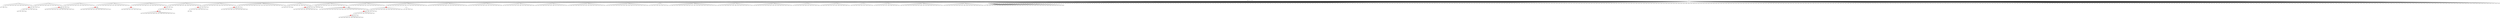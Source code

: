 digraph g {
	"58" -> "59";
	"59" [label="7"];
	"55" -> "56";
	"56" [label="1"];
	"54" -> "55";
	"55" [color=indianred1, style=filled, label="31"];
	"53" -> "54";
	"54" [label="11"];
	"48" -> "49";
	"49" [color=indianred1, style=filled, label="20"];
	"47" -> "48";
	"48" [label="6"];
	"45" -> "46";
	"46" [color=indianred1, style=filled, label="4"];
	"44" -> "45";
	"45" [label="21"];
	"42" -> "43";
	"43" [color=indianred1, style=filled, label="49"];
	"41" -> "42";
	"42" [label="15"];
	"36" -> "37";
	"37" [color=indianred1, style=filled, label="42"];
	"35" -> "36";
	"36" [label="46"];
	"34" -> "35";
	"35" [color=indianred1, style=filled, label="38"];
	"33" -> "34";
	"34" [label="42"];
	"30" -> "31";
	"31" [label="29"];
	"29" -> "30";
	"30" [color=indianred1, style=filled, label="50"];
	"28" -> "29";
	"29" [label="35"];
	"25" -> "26";
	"26" [color=indianred1, style=filled, label="10"];
	"24" -> "25";
	"25" [label="18"];
	"18" -> "19";
	"19" [label="45"];
	"15" -> "16";
	"16" [color=indianred1, style=filled, label="24"];
	"14" -> "15";
	"15" [label="5"];
	"14" -> "17";
	"17" [label="3"];
	"11" -> "12";
	"12" [color=indianred1, style=filled, label="17"];
	"10" -> "11";
	"11" [label="48"];
	"7" -> "8";
	"8" [color=indianred1, style=filled, label="2"];
	"6" -> "7";
	"7" [label="27"];
	"5" -> "6";
	"6" [color=indianred1, style=filled, label="25"];
	"4" -> "5";
	"5" [label="2"];
	"3" -> "4";
	"4" [color=indianred1, style=filled, label="39"];
	"3" -> "9";
	"9" [label="22"];
	"2" -> "3";
	"3" [label="25"];
	"0" -> "1";
	"1" [label="47"];
	"0" -> "2";
	"2" [label="39"];
	"0" -> "10";
	"10" [label="17"];
	"0" -> "13";
	"13" [label="32"];
	"0" -> "14";
	"14" [label="24"];
	"0" -> "18";
	"18" [label="23"];
	"0" -> "20";
	"20" [label="9"];
	"0" -> "21";
	"21" [label="33"];
	"0" -> "22";
	"22" [label="41"];
	"0" -> "23";
	"23" [label="30"];
	"0" -> "24";
	"24" [label="10"];
	"0" -> "27";
	"27" [label="26"];
	"0" -> "28";
	"28" [label="50"];
	"0" -> "32";
	"32" [label="40"];
	"0" -> "33";
	"33" [label="38"];
	"0" -> "38";
	"38" [label="16"];
	"0" -> "39";
	"39" [label="43"];
	"0" -> "40";
	"40" [label="36"];
	"0" -> "41";
	"41" [label="49"];
	"0" -> "44";
	"44" [label="4"];
	"0" -> "47";
	"47" [label="20"];
	"0" -> "50";
	"50" [label="44"];
	"0" -> "51";
	"51" [label="13"];
	"0" -> "52";
	"52" [label="14"];
	"0" -> "53";
	"53" [label="31"];
	"0" -> "57";
	"57" [label="19"];
	"0" -> "58";
	"58" [label="12"];
	"0" -> "60";
	"60" [label="28"];
	"0" -> "61";
	"61" [label="8"];
	"0" -> "62";
	"62" [label="37"];
	"0" -> "63";
	"63" [label="34"];
	"0" [label="germline"];
	"0" -> "cell1";
	"cell1" [shape=box];
	"40" -> "cell2";
	"cell2" [shape=box];
	"0" -> "cell3";
	"cell3" [shape=box];
	"4" -> "cell4";
	"cell4" [shape=box];
	"52" -> "cell5";
	"cell5" [shape=box];
	"0" -> "cell6";
	"cell6" [shape=box];
	"0" -> "cell7";
	"cell7" [shape=box];
	"15" -> "cell8";
	"cell8" [shape=box];
	"0" -> "cell9";
	"cell9" [shape=box];
	"0" -> "cell10";
	"cell10" [shape=box];
	"0" -> "cell11";
	"cell11" [shape=box];
	"0" -> "cell12";
	"cell12" [shape=box];
	"0" -> "cell13";
	"cell13" [shape=box];
	"14" -> "cell14";
	"cell14" [shape=box];
	"0" -> "cell15";
	"cell15" [shape=box];
	"20" -> "cell16";
	"cell16" [shape=box];
	"10" -> "cell17";
	"cell17" [shape=box];
	"37" -> "cell18";
	"cell18" [shape=box];
	"62" -> "cell19";
	"cell19" [shape=box];
	"52" -> "cell20";
	"cell20" [shape=box];
	"26" -> "cell21";
	"cell21" [shape=box];
	"44" -> "cell22";
	"cell22" [shape=box];
	"9" -> "cell23";
	"cell23" [shape=box];
	"20" -> "cell24";
	"cell24" [shape=box];
	"0" -> "cell25";
	"cell25" [shape=box];
	"39" -> "cell26";
	"cell26" [shape=box];
	"0" -> "cell27";
	"cell27" [shape=box];
	"52" -> "cell28";
	"cell28" [shape=box];
	"0" -> "cell29";
	"cell29" [shape=box];
	"0" -> "cell30";
	"cell30" [shape=box];
	"0" -> "cell31";
	"cell31" [shape=box];
	"0" -> "cell32";
	"cell32" [shape=box];
	"57" -> "cell33";
	"cell33" [shape=box];
	"0" -> "cell34";
	"cell34" [shape=box];
	"23" -> "cell35";
	"cell35" [shape=box];
	"0" -> "cell36";
	"cell36" [shape=box];
	"0" -> "cell37";
	"cell37" [shape=box];
	"0" -> "cell38";
	"cell38" [shape=box];
	"0" -> "cell39";
	"cell39" [shape=box];
	"39" -> "cell40";
	"cell40" [shape=box];
	"0" -> "cell41";
	"cell41" [shape=box];
	"0" -> "cell42";
	"cell42" [shape=box];
	"0" -> "cell43";
	"cell43" [shape=box];
	"30" -> "cell44";
	"cell44" [shape=box];
	"0" -> "cell45";
	"cell45" [shape=box];
	"0" -> "cell46";
	"cell46" [shape=box];
	"0" -> "cell47";
	"cell47" [shape=box];
	"0" -> "cell48";
	"cell48" [shape=box];
	"13" -> "cell49";
	"cell49" [shape=box];
	"19" -> "cell50";
	"cell50" [shape=box];
	"0" -> "cell51";
	"cell51" [shape=box];
	"10" -> "cell52";
	"cell52" [shape=box];
	"0" -> "cell53";
	"cell53" [shape=box];
	"0" -> "cell54";
	"cell54" [shape=box];
	"40" -> "cell55";
	"cell55" [shape=box];
	"39" -> "cell56";
	"cell56" [shape=box];
	"0" -> "cell57";
	"cell57" [shape=box];
	"63" -> "cell58";
	"cell58" [shape=box];
	"0" -> "cell59";
	"cell59" [shape=box];
	"0" -> "cell60";
	"cell60" [shape=box];
	"0" -> "cell61";
	"cell61" [shape=box];
	"0" -> "cell62";
	"cell62" [shape=box];
	"7" -> "cell63";
	"cell63" [shape=box];
	"0" -> "cell64";
	"cell64" [shape=box];
	"0" -> "cell65";
	"cell65" [shape=box];
	"49" -> "cell66";
	"cell66" [shape=box];
	"52" -> "cell67";
	"cell67" [shape=box];
	"24" -> "cell68";
	"cell68" [shape=box];
	"2" -> "cell69";
	"cell69" [shape=box];
	"0" -> "cell70";
	"cell70" [shape=box];
	"32" -> "cell71";
	"cell71" [shape=box];
	"0" -> "cell72";
	"cell72" [shape=box];
	"23" -> "cell73";
	"cell73" [shape=box];
	"58" -> "cell74";
	"cell74" [shape=box];
	"31" -> "cell75";
	"cell75" [shape=box];
	"0" -> "cell76";
	"cell76" [shape=box];
	"0" -> "cell77";
	"cell77" [shape=box];
	"41" -> "cell78";
	"cell78" [shape=box];
	"22" -> "cell79";
	"cell79" [shape=box];
	"38" -> "cell80";
	"cell80" [shape=box];
	"0" -> "cell81";
	"cell81" [shape=box];
	"0" -> "cell82";
	"cell82" [shape=box];
	"0" -> "cell83";
	"cell83" [shape=box];
	"49" -> "cell84";
	"cell84" [shape=box];
	"0" -> "cell85";
	"cell85" [shape=box];
	"32" -> "cell86";
	"cell86" [shape=box];
	"0" -> "cell87";
	"cell87" [shape=box];
	"1" -> "cell88";
	"cell88" [shape=box];
	"0" -> "cell89";
	"cell89" [shape=box];
	"48" -> "cell90";
	"cell90" [shape=box];
	"39" -> "cell91";
	"cell91" [shape=box];
	"1" -> "cell92";
	"cell92" [shape=box];
	"53" -> "cell93";
	"cell93" [shape=box];
	"0" -> "cell94";
	"cell94" [shape=box];
	"45" -> "cell95";
	"cell95" [shape=box];
	"26" -> "cell96";
	"cell96" [shape=box];
	"8" -> "cell97";
	"cell97" [shape=box];
	"0" -> "cell98";
	"cell98" [shape=box];
	"28" -> "cell99";
	"cell99" [shape=box];
	"0" -> "cell100";
	"cell100" [shape=box];
	"57" -> "cell101";
	"cell101" [shape=box];
	"57" -> "cell102";
	"cell102" [shape=box];
	"0" -> "cell103";
	"cell103" [shape=box];
	"48" -> "cell104";
	"cell104" [shape=box];
	"37" -> "cell105";
	"cell105" [shape=box];
	"0" -> "cell106";
	"cell106" [shape=box];
	"48" -> "cell107";
	"cell107" [shape=box];
	"60" -> "cell108";
	"cell108" [shape=box];
	"24" -> "cell109";
	"cell109" [shape=box];
	"12" -> "cell110";
	"cell110" [shape=box];
	"7" -> "cell111";
	"cell111" [shape=box];
	"13" -> "cell112";
	"cell112" [shape=box];
	"25" -> "cell113";
	"cell113" [shape=box];
	"47" -> "cell114";
	"cell114" [shape=box];
	"0" -> "cell115";
	"cell115" [shape=box];
	"0" -> "cell116";
	"cell116" [shape=box];
	"0" -> "cell117";
	"cell117" [shape=box];
	"23" -> "cell118";
	"cell118" [shape=box];
	"0" -> "cell119";
	"cell119" [shape=box];
	"27" -> "cell120";
	"cell120" [shape=box];
	"29" -> "cell121";
	"cell121" [shape=box];
	"61" -> "cell122";
	"cell122" [shape=box];
	"0" -> "cell123";
	"cell123" [shape=box];
	"12" -> "cell124";
	"cell124" [shape=box];
	"24" -> "cell125";
	"cell125" [shape=box];
	"0" -> "cell126";
	"cell126" [shape=box];
	"0" -> "cell127";
	"cell127" [shape=box];
	"0" -> "cell128";
	"cell128" [shape=box];
	"0" -> "cell129";
	"cell129" [shape=box];
	"0" -> "cell130";
	"cell130" [shape=box];
	"20" -> "cell131";
	"cell131" [shape=box];
	"37" -> "cell132";
	"cell132" [shape=box];
	"0" -> "cell133";
	"cell133" [shape=box];
	"4" -> "cell134";
	"cell134" [shape=box];
	"57" -> "cell135";
	"cell135" [shape=box];
	"0" -> "cell136";
	"cell136" [shape=box];
	"0" -> "cell137";
	"cell137" [shape=box];
	"0" -> "cell138";
	"cell138" [shape=box];
	"0" -> "cell139";
	"cell139" [shape=box];
	"20" -> "cell140";
	"cell140" [shape=box];
	"2" -> "cell141";
	"cell141" [shape=box];
	"32" -> "cell142";
	"cell142" [shape=box];
	"0" -> "cell143";
	"cell143" [shape=box];
	"28" -> "cell144";
	"cell144" [shape=box];
	"0" -> "cell145";
	"cell145" [shape=box];
	"21" -> "cell146";
	"cell146" [shape=box];
	"0" -> "cell147";
	"cell147" [shape=box];
	"62" -> "cell148";
	"cell148" [shape=box];
	"0" -> "cell149";
	"cell149" [shape=box];
	"0" -> "cell150";
	"cell150" [shape=box];
	"0" -> "cell151";
	"cell151" [shape=box];
	"16" -> "cell152";
	"cell152" [shape=box];
	"24" -> "cell153";
	"cell153" [shape=box];
	"0" -> "cell154";
	"cell154" [shape=box];
	"0" -> "cell155";
	"cell155" [shape=box];
	"0" -> "cell156";
	"cell156" [shape=box];
	"23" -> "cell157";
	"cell157" [shape=box];
	"61" -> "cell158";
	"cell158" [shape=box];
	"0" -> "cell159";
	"cell159" [shape=box];
	"0" -> "cell160";
	"cell160" [shape=box];
	"54" -> "cell161";
	"cell161" [shape=box];
	"0" -> "cell162";
	"cell162" [shape=box];
	"2" -> "cell163";
	"cell163" [shape=box];
	"25" -> "cell164";
	"cell164" [shape=box];
	"37" -> "cell165";
	"cell165" [shape=box];
	"23" -> "cell166";
	"cell166" [shape=box];
	"0" -> "cell167";
	"cell167" [shape=box];
	"19" -> "cell168";
	"cell168" [shape=box];
	"60" -> "cell169";
	"cell169" [shape=box];
	"0" -> "cell170";
	"cell170" [shape=box];
	"44" -> "cell171";
	"cell171" [shape=box];
	"39" -> "cell172";
	"cell172" [shape=box];
	"38" -> "cell173";
	"cell173" [shape=box];
	"0" -> "cell174";
	"cell174" [shape=box];
	"6" -> "cell175";
	"cell175" [shape=box];
	"20" -> "cell176";
	"cell176" [shape=box];
	"19" -> "cell177";
	"cell177" [shape=box];
	"12" -> "cell178";
	"cell178" [shape=box];
	"0" -> "cell179";
	"cell179" [shape=box];
	"46" -> "cell180";
	"cell180" [shape=box];
	"13" -> "cell181";
	"cell181" [shape=box];
	"0" -> "cell182";
	"cell182" [shape=box];
	"27" -> "cell183";
	"cell183" [shape=box];
	"50" -> "cell184";
	"cell184" [shape=box];
	"24" -> "cell185";
	"cell185" [shape=box];
	"0" -> "cell186";
	"cell186" [shape=box];
	"21" -> "cell187";
	"cell187" [shape=box];
	"0" -> "cell188";
	"cell188" [shape=box];
	"0" -> "cell189";
	"cell189" [shape=box];
	"0" -> "cell190";
	"cell190" [shape=box];
	"63" -> "cell191";
	"cell191" [shape=box];
	"0" -> "cell192";
	"cell192" [shape=box];
	"0" -> "cell193";
	"cell193" [shape=box];
	"0" -> "cell194";
	"cell194" [shape=box];
	"34" -> "cell195";
	"cell195" [shape=box];
	"6" -> "cell196";
	"cell196" [shape=box];
	"0" -> "cell197";
	"cell197" [shape=box];
	"0" -> "cell198";
	"cell198" [shape=box];
	"55" -> "cell199";
	"cell199" [shape=box];
	"0" -> "cell200";
	"cell200" [shape=box];
	"26" -> "cell201";
	"cell201" [shape=box];
	"0" -> "cell202";
	"cell202" [shape=box];
	"47" -> "cell203";
	"cell203" [shape=box];
	"23" -> "cell204";
	"cell204" [shape=box];
	"41" -> "cell205";
	"cell205" [shape=box];
	"0" -> "cell206";
	"cell206" [shape=box];
	"10" -> "cell207";
	"cell207" [shape=box];
	"0" -> "cell208";
	"cell208" [shape=box];
	"1" -> "cell209";
	"cell209" [shape=box];
	"38" -> "cell210";
	"cell210" [shape=box];
	"0" -> "cell211";
	"cell211" [shape=box];
	"32" -> "cell212";
	"cell212" [shape=box];
	"0" -> "cell213";
	"cell213" [shape=box];
	"23" -> "cell214";
	"cell214" [shape=box];
	"0" -> "cell215";
	"cell215" [shape=box];
	"0" -> "cell216";
	"cell216" [shape=box];
	"0" -> "cell217";
	"cell217" [shape=box];
	"0" -> "cell218";
	"cell218" [shape=box];
	"0" -> "cell219";
	"cell219" [shape=box];
	"0" -> "cell220";
	"cell220" [shape=box];
	"52" -> "cell221";
	"cell221" [shape=box];
	"0" -> "cell222";
	"cell222" [shape=box];
	"0" -> "cell223";
	"cell223" [shape=box];
	"57" -> "cell224";
	"cell224" [shape=box];
	"0" -> "cell225";
	"cell225" [shape=box];
	"0" -> "cell226";
	"cell226" [shape=box];
	"34" -> "cell227";
	"cell227" [shape=box];
	"21" -> "cell228";
	"cell228" [shape=box];
	"51" -> "cell229";
	"cell229" [shape=box];
	"0" -> "cell230";
	"cell230" [shape=box];
	"62" -> "cell231";
	"cell231" [shape=box];
	"0" -> "cell232";
	"cell232" [shape=box];
	"0" -> "cell233";
	"cell233" [shape=box];
	"0" -> "cell234";
	"cell234" [shape=box];
	"51" -> "cell235";
	"cell235" [shape=box];
	"28" -> "cell236";
	"cell236" [shape=box];
	"0" -> "cell237";
	"cell237" [shape=box];
	"0" -> "cell238";
	"cell238" [shape=box];
	"0" -> "cell239";
	"cell239" [shape=box];
	"39" -> "cell240";
	"cell240" [shape=box];
	"0" -> "cell241";
	"cell241" [shape=box];
	"60" -> "cell242";
	"cell242" [shape=box];
	"0" -> "cell243";
	"cell243" [shape=box];
	"0" -> "cell244";
	"cell244" [shape=box];
	"0" -> "cell245";
	"cell245" [shape=box];
	"0" -> "cell246";
	"cell246" [shape=box];
	"0" -> "cell247";
	"cell247" [shape=box];
	"39" -> "cell248";
	"cell248" [shape=box];
	"0" -> "cell249";
	"cell249" [shape=box];
	"0" -> "cell250";
	"cell250" [shape=box];
	"0" -> "cell251";
	"cell251" [shape=box];
	"0" -> "cell252";
	"cell252" [shape=box];
	"0" -> "cell253";
	"cell253" [shape=box];
	"58" -> "cell254";
	"cell254" [shape=box];
	"14" -> "cell255";
	"cell255" [shape=box];
	"28" -> "cell256";
	"cell256" [shape=box];
	"16" -> "cell257";
	"cell257" [shape=box];
	"10" -> "cell258";
	"cell258" [shape=box];
	"47" -> "cell259";
	"cell259" [shape=box];
	"0" -> "cell260";
	"cell260" [shape=box];
	"16" -> "cell261";
	"cell261" [shape=box];
	"0" -> "cell262";
	"cell262" [shape=box];
	"0" -> "cell263";
	"cell263" [shape=box];
	"62" -> "cell264";
	"cell264" [shape=box];
	"0" -> "cell265";
	"cell265" [shape=box];
	"0" -> "cell266";
	"cell266" [shape=box];
	"33" -> "cell267";
	"cell267" [shape=box];
	"0" -> "cell268";
	"cell268" [shape=box];
	"0" -> "cell269";
	"cell269" [shape=box];
	"0" -> "cell270";
	"cell270" [shape=box];
	"0" -> "cell271";
	"cell271" [shape=box];
	"12" -> "cell272";
	"cell272" [shape=box];
	"49" -> "cell273";
	"cell273" [shape=box];
	"0" -> "cell274";
	"cell274" [shape=box];
	"18" -> "cell275";
	"cell275" [shape=box];
	"0" -> "cell276";
	"cell276" [shape=box];
	"52" -> "cell277";
	"cell277" [shape=box];
	"0" -> "cell278";
	"cell278" [shape=box];
	"39" -> "cell279";
	"cell279" [shape=box];
	"18" -> "cell280";
	"cell280" [shape=box];
	"0" -> "cell281";
	"cell281" [shape=box];
	"0" -> "cell282";
	"cell282" [shape=box];
	"49" -> "cell283";
	"cell283" [shape=box];
	"0" -> "cell284";
	"cell284" [shape=box];
	"50" -> "cell285";
	"cell285" [shape=box];
	"0" -> "cell286";
	"cell286" [shape=box];
	"14" -> "cell287";
	"cell287" [shape=box];
	"53" -> "cell288";
	"cell288" [shape=box];
	"0" -> "cell289";
	"cell289" [shape=box];
	"0" -> "cell290";
	"cell290" [shape=box];
	"20" -> "cell291";
	"cell291" [shape=box];
	"37" -> "cell292";
	"cell292" [shape=box];
	"0" -> "cell293";
	"cell293" [shape=box];
	"57" -> "cell294";
	"cell294" [shape=box];
	"0" -> "cell295";
	"cell295" [shape=box];
	"32" -> "cell296";
	"cell296" [shape=box];
	"0" -> "cell297";
	"cell297" [shape=box];
	"2" -> "cell298";
	"cell298" [shape=box];
	"0" -> "cell299";
	"cell299" [shape=box];
	"62" -> "cell300";
	"cell300" [shape=box];
	"51" -> "cell301";
	"cell301" [shape=box];
	"0" -> "cell302";
	"cell302" [shape=box];
	"16" -> "cell303";
	"cell303" [shape=box];
	"63" -> "cell304";
	"cell304" [shape=box];
	"0" -> "cell305";
	"cell305" [shape=box];
	"17" -> "cell306";
	"cell306" [shape=box];
	"44" -> "cell307";
	"cell307" [shape=box];
	"0" -> "cell308";
	"cell308" [shape=box];
	"0" -> "cell309";
	"cell309" [shape=box];
	"0" -> "cell310";
	"cell310" [shape=box];
	"0" -> "cell311";
	"cell311" [shape=box];
	"0" -> "cell312";
	"cell312" [shape=box];
	"0" -> "cell313";
	"cell313" [shape=box];
	"6" -> "cell314";
	"cell314" [shape=box];
	"0" -> "cell315";
	"cell315" [shape=box];
	"1" -> "cell316";
	"cell316" [shape=box];
	"0" -> "cell317";
	"cell317" [shape=box];
	"0" -> "cell318";
	"cell318" [shape=box];
	"0" -> "cell319";
	"cell319" [shape=box];
	"0" -> "cell320";
	"cell320" [shape=box];
	"49" -> "cell321";
	"cell321" [shape=box];
	"0" -> "cell322";
	"cell322" [shape=box];
	"20" -> "cell323";
	"cell323" [shape=box];
	"44" -> "cell324";
	"cell324" [shape=box];
	"13" -> "cell325";
	"cell325" [shape=box];
	"0" -> "cell326";
	"cell326" [shape=box];
	"27" -> "cell327";
	"cell327" [shape=box];
	"0" -> "cell328";
	"cell328" [shape=box];
	"44" -> "cell329";
	"cell329" [shape=box];
	"8" -> "cell330";
	"cell330" [shape=box];
	"20" -> "cell331";
	"cell331" [shape=box];
	"0" -> "cell332";
	"cell332" [shape=box];
	"63" -> "cell333";
	"cell333" [shape=box];
	"23" -> "cell334";
	"cell334" [shape=box];
	"48" -> "cell335";
	"cell335" [shape=box];
	"0" -> "cell336";
	"cell336" [shape=box];
	"28" -> "cell337";
	"cell337" [shape=box];
	"0" -> "cell338";
	"cell338" [shape=box];
	"53" -> "cell339";
	"cell339" [shape=box];
	"24" -> "cell340";
	"cell340" [shape=box];
	"32" -> "cell341";
	"cell341" [shape=box];
	"0" -> "cell342";
	"cell342" [shape=box];
	"0" -> "cell343";
	"cell343" [shape=box];
	"33" -> "cell344";
	"cell344" [shape=box];
	"57" -> "cell345";
	"cell345" [shape=box];
	"15" -> "cell346";
	"cell346" [shape=box];
	"20" -> "cell347";
	"cell347" [shape=box];
	"2" -> "cell348";
	"cell348" [shape=box];
	"22" -> "cell349";
	"cell349" [shape=box];
	"56" -> "cell350";
	"cell350" [shape=box];
	"0" -> "cell351";
	"cell351" [shape=box];
	"50" -> "cell352";
	"cell352" [shape=box];
	"0" -> "cell353";
	"cell353" [shape=box];
	"0" -> "cell354";
	"cell354" [shape=box];
	"0" -> "cell355";
	"cell355" [shape=box];
	"46" -> "cell356";
	"cell356" [shape=box];
	"22" -> "cell357";
	"cell357" [shape=box];
	"0" -> "cell358";
	"cell358" [shape=box];
	"0" -> "cell359";
	"cell359" [shape=box];
	"38" -> "cell360";
	"cell360" [shape=box];
	"0" -> "cell361";
	"cell361" [shape=box];
	"0" -> "cell362";
	"cell362" [shape=box];
	"14" -> "cell363";
	"cell363" [shape=box];
	"0" -> "cell364";
	"cell364" [shape=box];
	"24" -> "cell365";
	"cell365" [shape=box];
	"0" -> "cell366";
	"cell366" [shape=box];
	"50" -> "cell367";
	"cell367" [shape=box];
	"0" -> "cell368";
	"cell368" [shape=box];
	"0" -> "cell369";
	"cell369" [shape=box];
	"0" -> "cell370";
	"cell370" [shape=box];
	"5" -> "cell371";
	"cell371" [shape=box];
	"0" -> "cell372";
	"cell372" [shape=box];
	"33" -> "cell373";
	"cell373" [shape=box];
	"6" -> "cell374";
	"cell374" [shape=box];
	"9" -> "cell375";
	"cell375" [shape=box];
	"24" -> "cell376";
	"cell376" [shape=box];
	"24" -> "cell377";
	"cell377" [shape=box];
	"6" -> "cell378";
	"cell378" [shape=box];
	"0" -> "cell379";
	"cell379" [shape=box];
	"0" -> "cell380";
	"cell380" [shape=box];
	"0" -> "cell381";
	"cell381" [shape=box];
	"0" -> "cell382";
	"cell382" [shape=box];
	"21" -> "cell383";
	"cell383" [shape=box];
	"0" -> "cell384";
	"cell384" [shape=box];
	"38" -> "cell385";
	"cell385" [shape=box];
	"0" -> "cell386";
	"cell386" [shape=box];
	"0" -> "cell387";
	"cell387" [shape=box];
	"62" -> "cell388";
	"cell388" [shape=box];
	"0" -> "cell389";
	"cell389" [shape=box];
	"33" -> "cell390";
	"cell390" [shape=box];
	"16" -> "cell391";
	"cell391" [shape=box];
	"37" -> "cell392";
	"cell392" [shape=box];
	"0" -> "cell393";
	"cell393" [shape=box];
	"13" -> "cell394";
	"cell394" [shape=box];
	"16" -> "cell395";
	"cell395" [shape=box];
	"33" -> "cell396";
	"cell396" [shape=box];
	"14" -> "cell397";
	"cell397" [shape=box];
	"16" -> "cell398";
	"cell398" [shape=box];
	"39" -> "cell399";
	"cell399" [shape=box];
	"4" -> "cell400";
	"cell400" [shape=box];
	"0" -> "cell401";
	"cell401" [shape=box];
	"21" -> "cell402";
	"cell402" [shape=box];
	"0" -> "cell403";
	"cell403" [shape=box];
	"44" -> "cell404";
	"cell404" [shape=box];
	"18" -> "cell405";
	"cell405" [shape=box];
	"46" -> "cell406";
	"cell406" [shape=box];
	"0" -> "cell407";
	"cell407" [shape=box];
	"2" -> "cell408";
	"cell408" [shape=box];
	"58" -> "cell409";
	"cell409" [shape=box];
	"40" -> "cell410";
	"cell410" [shape=box];
	"0" -> "cell411";
	"cell411" [shape=box];
	"12" -> "cell412";
	"cell412" [shape=box];
	"0" -> "cell413";
	"cell413" [shape=box];
	"0" -> "cell414";
	"cell414" [shape=box];
	"0" -> "cell415";
	"cell415" [shape=box];
	"0" -> "cell416";
	"cell416" [shape=box];
	"0" -> "cell417";
	"cell417" [shape=box];
	"0" -> "cell418";
	"cell418" [shape=box];
	"0" -> "cell419";
	"cell419" [shape=box];
	"0" -> "cell420";
	"cell420" [shape=box];
	"0" -> "cell421";
	"cell421" [shape=box];
	"60" -> "cell422";
	"cell422" [shape=box];
	"0" -> "cell423";
	"cell423" [shape=box];
	"0" -> "cell424";
	"cell424" [shape=box];
	"0" -> "cell425";
	"cell425" [shape=box];
	"0" -> "cell426";
	"cell426" [shape=box];
	"44" -> "cell427";
	"cell427" [shape=box];
	"51" -> "cell428";
	"cell428" [shape=box];
	"60" -> "cell429";
	"cell429" [shape=box];
	"0" -> "cell430";
	"cell430" [shape=box];
	"32" -> "cell431";
	"cell431" [shape=box];
	"0" -> "cell432";
	"cell432" [shape=box];
	"0" -> "cell433";
	"cell433" [shape=box];
	"53" -> "cell434";
	"cell434" [shape=box];
	"0" -> "cell435";
	"cell435" [shape=box];
	"0" -> "cell436";
	"cell436" [shape=box];
	"0" -> "cell437";
	"cell437" [shape=box];
	"0" -> "cell438";
	"cell438" [shape=box];
	"0" -> "cell439";
	"cell439" [shape=box];
	"0" -> "cell440";
	"cell440" [shape=box];
	"24" -> "cell441";
	"cell441" [shape=box];
	"0" -> "cell442";
	"cell442" [shape=box];
	"0" -> "cell443";
	"cell443" [shape=box];
	"0" -> "cell444";
	"cell444" [shape=box];
	"4" -> "cell445";
	"cell445" [shape=box];
	"4" -> "cell446";
	"cell446" [shape=box];
	"0" -> "cell447";
	"cell447" [shape=box];
	"14" -> "cell448";
	"cell448" [shape=box];
	"0" -> "cell449";
	"cell449" [shape=box];
	"6" -> "cell450";
	"cell450" [shape=box];
	"12" -> "cell451";
	"cell451" [shape=box];
	"0" -> "cell452";
	"cell452" [shape=box];
	"0" -> "cell453";
	"cell453" [shape=box];
	"0" -> "cell454";
	"cell454" [shape=box];
	"28" -> "cell455";
	"cell455" [shape=box];
	"13" -> "cell456";
	"cell456" [shape=box];
	"0" -> "cell457";
	"cell457" [shape=box];
	"0" -> "cell458";
	"cell458" [shape=box];
	"23" -> "cell459";
	"cell459" [shape=box];
	"8" -> "cell460";
	"cell460" [shape=box];
	"60" -> "cell461";
	"cell461" [shape=box];
	"0" -> "cell462";
	"cell462" [shape=box];
	"0" -> "cell463";
	"cell463" [shape=box];
	"33" -> "cell464";
	"cell464" [shape=box];
	"43" -> "cell465";
	"cell465" [shape=box];
	"0" -> "cell466";
	"cell466" [shape=box];
	"0" -> "cell467";
	"cell467" [shape=box];
	"0" -> "cell468";
	"cell468" [shape=box];
	"4" -> "cell469";
	"cell469" [shape=box];
	"30" -> "cell470";
	"cell470" [shape=box];
	"0" -> "cell471";
	"cell471" [shape=box];
	"39" -> "cell472";
	"cell472" [shape=box];
	"0" -> "cell473";
	"cell473" [shape=box];
	"49" -> "cell474";
	"cell474" [shape=box];
	"24" -> "cell475";
	"cell475" [shape=box];
	"62" -> "cell476";
	"cell476" [shape=box];
	"0" -> "cell477";
	"cell477" [shape=box];
	"0" -> "cell478";
	"cell478" [shape=box];
	"0" -> "cell479";
	"cell479" [shape=box];
	"0" -> "cell480";
	"cell480" [shape=box];
	"47" -> "cell481";
	"cell481" [shape=box];
	"0" -> "cell482";
	"cell482" [shape=box];
	"0" -> "cell483";
	"cell483" [shape=box];
	"0" -> "cell484";
	"cell484" [shape=box];
	"27" -> "cell485";
	"cell485" [shape=box];
	"0" -> "cell486";
	"cell486" [shape=box];
	"62" -> "cell487";
	"cell487" [shape=box];
	"5" -> "cell488";
	"cell488" [shape=box];
	"46" -> "cell489";
	"cell489" [shape=box];
	"0" -> "cell490";
	"cell490" [shape=box];
	"26" -> "cell491";
	"cell491" [shape=box];
	"0" -> "cell492";
	"cell492" [shape=box];
	"0" -> "cell493";
	"cell493" [shape=box];
	"37" -> "cell494";
	"cell494" [shape=box];
	"0" -> "cell495";
	"cell495" [shape=box];
	"0" -> "cell496";
	"cell496" [shape=box];
	"40" -> "cell497";
	"cell497" [shape=box];
	"28" -> "cell498";
	"cell498" [shape=box];
	"63" -> "cell499";
	"cell499" [shape=box];
	"33" -> "cell500";
	"cell500" [shape=box];
	"24" -> "cell501";
	"cell501" [shape=box];
	"26" -> "cell502";
	"cell502" [shape=box];
	"0" -> "cell503";
	"cell503" [shape=box];
	"41" -> "cell504";
	"cell504" [shape=box];
	"0" -> "cell505";
	"cell505" [shape=box];
	"0" -> "cell506";
	"cell506" [shape=box];
	"50" -> "cell507";
	"cell507" [shape=box];
	"0" -> "cell508";
	"cell508" [shape=box];
	"0" -> "cell509";
	"cell509" [shape=box];
	"50" -> "cell510";
	"cell510" [shape=box];
	"0" -> "cell511";
	"cell511" [shape=box];
	"0" -> "cell512";
	"cell512" [shape=box];
	"4" -> "cell513";
	"cell513" [shape=box];
	"0" -> "cell514";
	"cell514" [shape=box];
	"0" -> "cell515";
	"cell515" [shape=box];
	"0" -> "cell516";
	"cell516" [shape=box];
	"35" -> "cell517";
	"cell517" [shape=box];
	"0" -> "cell518";
	"cell518" [shape=box];
	"51" -> "cell519";
	"cell519" [shape=box];
	"0" -> "cell520";
	"cell520" [shape=box];
	"0" -> "cell521";
	"cell521" [shape=box];
	"47" -> "cell522";
	"cell522" [shape=box];
	"0" -> "cell523";
	"cell523" [shape=box];
	"35" -> "cell524";
	"cell524" [shape=box];
	"21" -> "cell525";
	"cell525" [shape=box];
	"0" -> "cell526";
	"cell526" [shape=box];
	"0" -> "cell527";
	"cell527" [shape=box];
	"0" -> "cell528";
	"cell528" [shape=box];
	"0" -> "cell529";
	"cell529" [shape=box];
	"60" -> "cell530";
	"cell530" [shape=box];
	"0" -> "cell531";
	"cell531" [shape=box];
	"15" -> "cell532";
	"cell532" [shape=box];
	"35" -> "cell533";
	"cell533" [shape=box];
	"0" -> "cell534";
	"cell534" [shape=box];
	"18" -> "cell535";
	"cell535" [shape=box];
	"23" -> "cell536";
	"cell536" [shape=box];
	"15" -> "cell537";
	"cell537" [shape=box];
	"22" -> "cell538";
	"cell538" [shape=box];
	"0" -> "cell539";
	"cell539" [shape=box];
	"0" -> "cell540";
	"cell540" [shape=box];
	"0" -> "cell541";
	"cell541" [shape=box];
	"60" -> "cell542";
	"cell542" [shape=box];
	"0" -> "cell543";
	"cell543" [shape=box];
	"0" -> "cell544";
	"cell544" [shape=box];
	"0" -> "cell545";
	"cell545" [shape=box];
	"0" -> "cell546";
	"cell546" [shape=box];
	"37" -> "cell547";
	"cell547" [shape=box];
	"29" -> "cell548";
	"cell548" [shape=box];
	"0" -> "cell549";
	"cell549" [shape=box];
	"32" -> "cell550";
	"cell550" [shape=box];
	"32" -> "cell551";
	"cell551" [shape=box];
	"34" -> "cell552";
	"cell552" [shape=box];
	"0" -> "cell553";
	"cell553" [shape=box];
	"4" -> "cell554";
	"cell554" [shape=box];
	"33" -> "cell555";
	"cell555" [shape=box];
	"4" -> "cell556";
	"cell556" [shape=box];
	"0" -> "cell557";
	"cell557" [shape=box];
	"55" -> "cell558";
	"cell558" [shape=box];
	"40" -> "cell559";
	"cell559" [shape=box];
	"0" -> "cell560";
	"cell560" [shape=box];
	"0" -> "cell561";
	"cell561" [shape=box];
	"4" -> "cell562";
	"cell562" [shape=box];
	"33" -> "cell563";
	"cell563" [shape=box];
	"0" -> "cell564";
	"cell564" [shape=box];
	"0" -> "cell565";
	"cell565" [shape=box];
	"0" -> "cell566";
	"cell566" [shape=box];
	"0" -> "cell567";
	"cell567" [shape=box];
	"0" -> "cell568";
	"cell568" [shape=box];
	"43" -> "cell569";
	"cell569" [shape=box];
	"11" -> "cell570";
	"cell570" [shape=box];
	"0" -> "cell571";
	"cell571" [shape=box];
	"38" -> "cell572";
	"cell572" [shape=box];
	"0" -> "cell573";
	"cell573" [shape=box];
	"0" -> "cell574";
	"cell574" [shape=box];
	"0" -> "cell575";
	"cell575" [shape=box];
	"12" -> "cell576";
	"cell576" [shape=box];
	"32" -> "cell577";
	"cell577" [shape=box];
	"0" -> "cell578";
	"cell578" [shape=box];
	"57" -> "cell579";
	"cell579" [shape=box];
	"62" -> "cell580";
	"cell580" [shape=box];
	"13" -> "cell581";
	"cell581" [shape=box];
	"0" -> "cell582";
	"cell582" [shape=box];
	"0" -> "cell583";
	"cell583" [shape=box];
	"28" -> "cell584";
	"cell584" [shape=box];
	"35" -> "cell585";
	"cell585" [shape=box];
	"9" -> "cell586";
	"cell586" [shape=box];
	"58" -> "cell587";
	"cell587" [shape=box];
	"2" -> "cell588";
	"cell588" [shape=box];
	"0" -> "cell589";
	"cell589" [shape=box];
	"0" -> "cell590";
	"cell590" [shape=box];
	"0" -> "cell591";
	"cell591" [shape=box];
	"22" -> "cell592";
	"cell592" [shape=box];
	"40" -> "cell593";
	"cell593" [shape=box];
	"37" -> "cell594";
	"cell594" [shape=box];
	"37" -> "cell595";
	"cell595" [shape=box];
	"8" -> "cell596";
	"cell596" [shape=box];
	"44" -> "cell597";
	"cell597" [shape=box];
	"0" -> "cell598";
	"cell598" [shape=box];
	"53" -> "cell599";
	"cell599" [shape=box];
	"60" -> "cell600";
	"cell600" [shape=box];
	"0" -> "cell601";
	"cell601" [shape=box];
	"2" -> "cell602";
	"cell602" [shape=box];
	"38" -> "cell603";
	"cell603" [shape=box];
	"0" -> "cell604";
	"cell604" [shape=box];
	"61" -> "cell605";
	"cell605" [shape=box];
	"43" -> "cell606";
	"cell606" [shape=box];
	"43" -> "cell607";
	"cell607" [shape=box];
	"0" -> "cell608";
	"cell608" [shape=box];
	"1" -> "cell609";
	"cell609" [shape=box];
	"0" -> "cell610";
	"cell610" [shape=box];
	"12" -> "cell611";
	"cell611" [shape=box];
	"21" -> "cell612";
	"cell612" [shape=box];
	"0" -> "cell613";
	"cell613" [shape=box];
	"0" -> "cell614";
	"cell614" [shape=box];
	"0" -> "cell615";
	"cell615" [shape=box];
	"22" -> "cell616";
	"cell616" [shape=box];
	"41" -> "cell617";
	"cell617" [shape=box];
	"0" -> "cell618";
	"cell618" [shape=box];
	"41" -> "cell619";
	"cell619" [shape=box];
	"20" -> "cell620";
	"cell620" [shape=box];
	"50" -> "cell621";
	"cell621" [shape=box];
	"0" -> "cell622";
	"cell622" [shape=box];
	"0" -> "cell623";
	"cell623" [shape=box];
	"0" -> "cell624";
	"cell624" [shape=box];
	"0" -> "cell625";
	"cell625" [shape=box];
	"10" -> "cell626";
	"cell626" [shape=box];
	"18" -> "cell627";
	"cell627" [shape=box];
	"10" -> "cell628";
	"cell628" [shape=box];
	"0" -> "cell629";
	"cell629" [shape=box];
	"39" -> "cell630";
	"cell630" [shape=box];
	"6" -> "cell631";
	"cell631" [shape=box];
	"0" -> "cell632";
	"cell632" [shape=box];
	"0" -> "cell633";
	"cell633" [shape=box];
	"0" -> "cell634";
	"cell634" [shape=box];
	"23" -> "cell635";
	"cell635" [shape=box];
	"0" -> "cell636";
	"cell636" [shape=box];
	"0" -> "cell637";
	"cell637" [shape=box];
	"0" -> "cell638";
	"cell638" [shape=box];
	"0" -> "cell639";
	"cell639" [shape=box];
	"0" -> "cell640";
	"cell640" [shape=box];
	"32" -> "cell641";
	"cell641" [shape=box];
	"27" -> "cell642";
	"cell642" [shape=box];
	"1" -> "cell643";
	"cell643" [shape=box];
	"30" -> "cell644";
	"cell644" [shape=box];
	"0" -> "cell645";
	"cell645" [shape=box];
	"28" -> "cell646";
	"cell646" [shape=box];
	"5" -> "cell647";
	"cell647" [shape=box];
	"0" -> "cell648";
	"cell648" [shape=box];
	"0" -> "cell649";
	"cell649" [shape=box];
	"57" -> "cell650";
	"cell650" [shape=box];
	"58" -> "cell651";
	"cell651" [shape=box];
	"49" -> "cell652";
	"cell652" [shape=box];
	"0" -> "cell653";
	"cell653" [shape=box];
	"0" -> "cell654";
	"cell654" [shape=box];
	"0" -> "cell655";
	"cell655" [shape=box];
	"0" -> "cell656";
	"cell656" [shape=box];
	"0" -> "cell657";
	"cell657" [shape=box];
	"21" -> "cell658";
	"cell658" [shape=box];
	"0" -> "cell659";
	"cell659" [shape=box];
	"0" -> "cell660";
	"cell660" [shape=box];
	"13" -> "cell661";
	"cell661" [shape=box];
	"20" -> "cell662";
	"cell662" [shape=box];
	"0" -> "cell663";
	"cell663" [shape=box];
	"0" -> "cell664";
	"cell664" [shape=box];
	"0" -> "cell665";
	"cell665" [shape=box];
	"0" -> "cell666";
	"cell666" [shape=box];
	"0" -> "cell667";
	"cell667" [shape=box];
	"41" -> "cell668";
	"cell668" [shape=box];
	"0" -> "cell669";
	"cell669" [shape=box];
	"0" -> "cell670";
	"cell670" [shape=box];
	"43" -> "cell671";
	"cell671" [shape=box];
	"0" -> "cell672";
	"cell672" [shape=box];
	"0" -> "cell673";
	"cell673" [shape=box];
	"0" -> "cell674";
	"cell674" [shape=box];
	"0" -> "cell675";
	"cell675" [shape=box];
	"54" -> "cell676";
	"cell676" [shape=box];
	"10" -> "cell677";
	"cell677" [shape=box];
	"55" -> "cell678";
	"cell678" [shape=box];
	"0" -> "cell679";
	"cell679" [shape=box];
	"33" -> "cell680";
	"cell680" [shape=box];
	"0" -> "cell681";
	"cell681" [shape=box];
	"1" -> "cell682";
	"cell682" [shape=box];
	"53" -> "cell683";
	"cell683" [shape=box];
	"39" -> "cell684";
	"cell684" [shape=box];
	"30" -> "cell685";
	"cell685" [shape=box];
	"0" -> "cell686";
	"cell686" [shape=box];
	"0" -> "cell687";
	"cell687" [shape=box];
	"0" -> "cell688";
	"cell688" [shape=box];
	"0" -> "cell689";
	"cell689" [shape=box];
	"54" -> "cell690";
	"cell690" [shape=box];
	"0" -> "cell691";
	"cell691" [shape=box];
	"0" -> "cell692";
	"cell692" [shape=box];
	"0" -> "cell693";
	"cell693" [shape=box];
	"0" -> "cell694";
	"cell694" [shape=box];
	"0" -> "cell695";
	"cell695" [shape=box];
	"60" -> "cell696";
	"cell696" [shape=box];
	"0" -> "cell697";
	"cell697" [shape=box];
	"1" -> "cell698";
	"cell698" [shape=box];
	"38" -> "cell699";
	"cell699" [shape=box];
	"33" -> "cell700";
	"cell700" [shape=box];
	"0" -> "cell701";
	"cell701" [shape=box];
	"22" -> "cell702";
	"cell702" [shape=box];
	"14" -> "cell703";
	"cell703" [shape=box];
	"0" -> "cell704";
	"cell704" [shape=box];
	"0" -> "cell705";
	"cell705" [shape=box];
	"0" -> "cell706";
	"cell706" [shape=box];
	"13" -> "cell707";
	"cell707" [shape=box];
	"36" -> "cell708";
	"cell708" [shape=box];
	"0" -> "cell709";
	"cell709" [shape=box];
	"63" -> "cell710";
	"cell710" [shape=box];
	"0" -> "cell711";
	"cell711" [shape=box];
	"41" -> "cell712";
	"cell712" [shape=box];
	"0" -> "cell713";
	"cell713" [shape=box];
	"8" -> "cell714";
	"cell714" [shape=box];
	"0" -> "cell715";
	"cell715" [shape=box];
	"24" -> "cell716";
	"cell716" [shape=box];
	"0" -> "cell717";
	"cell717" [shape=box];
	"0" -> "cell718";
	"cell718" [shape=box];
	"0" -> "cell719";
	"cell719" [shape=box];
	"0" -> "cell720";
	"cell720" [shape=box];
	"0" -> "cell721";
	"cell721" [shape=box];
	"5" -> "cell722";
	"cell722" [shape=box];
	"0" -> "cell723";
	"cell723" [shape=box];
	"21" -> "cell724";
	"cell724" [shape=box];
	"0" -> "cell725";
	"cell725" [shape=box];
	"0" -> "cell726";
	"cell726" [shape=box];
	"59" -> "cell727";
	"cell727" [shape=box];
	"47" -> "cell728";
	"cell728" [shape=box];
	"21" -> "cell729";
	"cell729" [shape=box];
	"62" -> "cell730";
	"cell730" [shape=box];
	"0" -> "cell731";
	"cell731" [shape=box];
	"58" -> "cell732";
	"cell732" [shape=box];
	"0" -> "cell733";
	"cell733" [shape=box];
	"61" -> "cell734";
	"cell734" [shape=box];
	"0" -> "cell735";
	"cell735" [shape=box];
	"0" -> "cell736";
	"cell736" [shape=box];
	"24" -> "cell737";
	"cell737" [shape=box];
	"0" -> "cell738";
	"cell738" [shape=box];
	"0" -> "cell739";
	"cell739" [shape=box];
	"0" -> "cell740";
	"cell740" [shape=box];
	"0" -> "cell741";
	"cell741" [shape=box];
	"10" -> "cell742";
	"cell742" [shape=box];
	"61" -> "cell743";
	"cell743" [shape=box];
	"1" -> "cell744";
	"cell744" [shape=box];
	"0" -> "cell745";
	"cell745" [shape=box];
	"0" -> "cell746";
	"cell746" [shape=box];
	"0" -> "cell747";
	"cell747" [shape=box];
	"61" -> "cell748";
	"cell748" [shape=box];
	"0" -> "cell749";
	"cell749" [shape=box];
	"57" -> "cell750";
	"cell750" [shape=box];
	"0" -> "cell751";
	"cell751" [shape=box];
	"29" -> "cell752";
	"cell752" [shape=box];
	"0" -> "cell753";
	"cell753" [shape=box];
	"26" -> "cell754";
	"cell754" [shape=box];
	"0" -> "cell755";
	"cell755" [shape=box];
	"26" -> "cell756";
	"cell756" [shape=box];
	"0" -> "cell757";
	"cell757" [shape=box];
	"0" -> "cell758";
	"cell758" [shape=box];
	"0" -> "cell759";
	"cell759" [shape=box];
	"57" -> "cell760";
	"cell760" [shape=box];
	"0" -> "cell761";
	"cell761" [shape=box];
	"14" -> "cell762";
	"cell762" [shape=box];
	"1" -> "cell763";
	"cell763" [shape=box];
	"10" -> "cell764";
	"cell764" [shape=box];
	"32" -> "cell765";
	"cell765" [shape=box];
	"0" -> "cell766";
	"cell766" [shape=box];
	"63" -> "cell767";
	"cell767" [shape=box];
	"1" -> "cell768";
	"cell768" [shape=box];
	"0" -> "cell769";
	"cell769" [shape=box];
	"2" -> "cell770";
	"cell770" [shape=box];
	"0" -> "cell771";
	"cell771" [shape=box];
	"19" -> "cell772";
	"cell772" [shape=box];
	"63" -> "cell773";
	"cell773" [shape=box];
	"53" -> "cell774";
	"cell774" [shape=box];
	"0" -> "cell775";
	"cell775" [shape=box];
	"23" -> "cell776";
	"cell776" [shape=box];
	"14" -> "cell777";
	"cell777" [shape=box];
	"0" -> "cell778";
	"cell778" [shape=box];
	"0" -> "cell779";
	"cell779" [shape=box];
	"60" -> "cell780";
	"cell780" [shape=box];
	"23" -> "cell781";
	"cell781" [shape=box];
	"56" -> "cell782";
	"cell782" [shape=box];
	"0" -> "cell783";
	"cell783" [shape=box];
	"47" -> "cell784";
	"cell784" [shape=box];
	"0" -> "cell785";
	"cell785" [shape=box];
	"0" -> "cell786";
	"cell786" [shape=box];
	"41" -> "cell787";
	"cell787" [shape=box];
	"30" -> "cell788";
	"cell788" [shape=box];
	"26" -> "cell789";
	"cell789" [shape=box];
	"0" -> "cell790";
	"cell790" [shape=box];
	"0" -> "cell791";
	"cell791" [shape=box];
	"21" -> "cell792";
	"cell792" [shape=box];
	"0" -> "cell793";
	"cell793" [shape=box];
	"13" -> "cell794";
	"cell794" [shape=box];
	"0" -> "cell795";
	"cell795" [shape=box];
	"61" -> "cell796";
	"cell796" [shape=box];
	"0" -> "cell797";
	"cell797" [shape=box];
	"38" -> "cell798";
	"cell798" [shape=box];
	"4" -> "cell799";
	"cell799" [shape=box];
	"0" -> "cell800";
	"cell800" [shape=box];
	"32" -> "cell801";
	"cell801" [shape=box];
	"0" -> "cell802";
	"cell802" [shape=box];
	"52" -> "cell803";
	"cell803" [shape=box];
	"32" -> "cell804";
	"cell804" [shape=box];
	"46" -> "cell805";
	"cell805" [shape=box];
	"43" -> "cell806";
	"cell806" [shape=box];
	"6" -> "cell807";
	"cell807" [shape=box];
	"10" -> "cell808";
	"cell808" [shape=box];
	"0" -> "cell809";
	"cell809" [shape=box];
	"0" -> "cell810";
	"cell810" [shape=box];
	"0" -> "cell811";
	"cell811" [shape=box];
	"22" -> "cell812";
	"cell812" [shape=box];
	"2" -> "cell813";
	"cell813" [shape=box];
	"46" -> "cell814";
	"cell814" [shape=box];
	"0" -> "cell815";
	"cell815" [shape=box];
	"27" -> "cell816";
	"cell816" [shape=box];
	"17" -> "cell817";
	"cell817" [shape=box];
	"22" -> "cell818";
	"cell818" [shape=box];
	"0" -> "cell819";
	"cell819" [shape=box];
	"0" -> "cell820";
	"cell820" [shape=box];
	"0" -> "cell821";
	"cell821" [shape=box];
	"40" -> "cell822";
	"cell822" [shape=box];
	"0" -> "cell823";
	"cell823" [shape=box];
	"0" -> "cell824";
	"cell824" [shape=box];
	"0" -> "cell825";
	"cell825" [shape=box];
	"0" -> "cell826";
	"cell826" [shape=box];
	"0" -> "cell827";
	"cell827" [shape=box];
	"0" -> "cell828";
	"cell828" [shape=box];
	"26" -> "cell829";
	"cell829" [shape=box];
	"47" -> "cell830";
	"cell830" [shape=box];
	"46" -> "cell831";
	"cell831" [shape=box];
	"0" -> "cell832";
	"cell832" [shape=box];
	"0" -> "cell833";
	"cell833" [shape=box];
	"0" -> "cell834";
	"cell834" [shape=box];
	"0" -> "cell835";
	"cell835" [shape=box];
	"19" -> "cell836";
	"cell836" [shape=box];
	"0" -> "cell837";
	"cell837" [shape=box];
	"0" -> "cell838";
	"cell838" [shape=box];
	"33" -> "cell839";
	"cell839" [shape=box];
	"49" -> "cell840";
	"cell840" [shape=box];
	"39" -> "cell841";
	"cell841" [shape=box];
	"2" -> "cell842";
	"cell842" [shape=box];
	"0" -> "cell843";
	"cell843" [shape=box];
	"0" -> "cell844";
	"cell844" [shape=box];
	"0" -> "cell845";
	"cell845" [shape=box];
	"46" -> "cell846";
	"cell846" [shape=box];
	"0" -> "cell847";
	"cell847" [shape=box];
	"0" -> "cell848";
	"cell848" [shape=box];
	"2" -> "cell849";
	"cell849" [shape=box];
	"0" -> "cell850";
	"cell850" [shape=box];
	"14" -> "cell851";
	"cell851" [shape=box];
	"0" -> "cell852";
	"cell852" [shape=box];
	"0" -> "cell853";
	"cell853" [shape=box];
	"0" -> "cell854";
	"cell854" [shape=box];
	"0" -> "cell855";
	"cell855" [shape=box];
	"0" -> "cell856";
	"cell856" [shape=box];
	"0" -> "cell857";
	"cell857" [shape=box];
	"0" -> "cell858";
	"cell858" [shape=box];
	"1" -> "cell859";
	"cell859" [shape=box];
	"0" -> "cell860";
	"cell860" [shape=box];
	"53" -> "cell861";
	"cell861" [shape=box];
	"0" -> "cell862";
	"cell862" [shape=box];
	"0" -> "cell863";
	"cell863" [shape=box];
	"40" -> "cell864";
	"cell864" [shape=box];
	"58" -> "cell865";
	"cell865" [shape=box];
	"35" -> "cell866";
	"cell866" [shape=box];
	"0" -> "cell867";
	"cell867" [shape=box];
	"44" -> "cell868";
	"cell868" [shape=box];
	"4" -> "cell869";
	"cell869" [shape=box];
	"47" -> "cell870";
	"cell870" [shape=box];
	"40" -> "cell871";
	"cell871" [shape=box];
	"7" -> "cell872";
	"cell872" [shape=box];
	"10" -> "cell873";
	"cell873" [shape=box];
	"0" -> "cell874";
	"cell874" [shape=box];
	"0" -> "cell875";
	"cell875" [shape=box];
	"12" -> "cell876";
	"cell876" [shape=box];
	"0" -> "cell877";
	"cell877" [shape=box];
	"13" -> "cell878";
	"cell878" [shape=box];
	"22" -> "cell879";
	"cell879" [shape=box];
	"0" -> "cell880";
	"cell880" [shape=box];
	"0" -> "cell881";
	"cell881" [shape=box];
	"0" -> "cell882";
	"cell882" [shape=box];
	"58" -> "cell883";
	"cell883" [shape=box];
	"37" -> "cell884";
	"cell884" [shape=box];
	"0" -> "cell885";
	"cell885" [shape=box];
	"26" -> "cell886";
	"cell886" [shape=box];
	"55" -> "cell887";
	"cell887" [shape=box];
	"52" -> "cell888";
	"cell888" [shape=box];
	"16" -> "cell889";
	"cell889" [shape=box];
	"57" -> "cell890";
	"cell890" [shape=box];
	"0" -> "cell891";
	"cell891" [shape=box];
	"18" -> "cell892";
	"cell892" [shape=box];
	"0" -> "cell893";
	"cell893" [shape=box];
	"0" -> "cell894";
	"cell894" [shape=box];
	"50" -> "cell895";
	"cell895" [shape=box];
	"0" -> "cell896";
	"cell896" [shape=box];
	"0" -> "cell897";
	"cell897" [shape=box];
	"0" -> "cell898";
	"cell898" [shape=box];
	"56" -> "cell899";
	"cell899" [shape=box];
	"50" -> "cell900";
	"cell900" [shape=box];
	"0" -> "cell901";
	"cell901" [shape=box];
	"0" -> "cell902";
	"cell902" [shape=box];
	"52" -> "cell903";
	"cell903" [shape=box];
	"0" -> "cell904";
	"cell904" [shape=box];
	"14" -> "cell905";
	"cell905" [shape=box];
	"0" -> "cell906";
	"cell906" [shape=box];
	"0" -> "cell907";
	"cell907" [shape=box];
	"8" -> "cell908";
	"cell908" [shape=box];
	"8" -> "cell909";
	"cell909" [shape=box];
	"29" -> "cell910";
	"cell910" [shape=box];
	"0" -> "cell911";
	"cell911" [shape=box];
	"22" -> "cell912";
	"cell912" [shape=box];
	"0" -> "cell913";
	"cell913" [shape=box];
	"23" -> "cell914";
	"cell914" [shape=box];
	"0" -> "cell915";
	"cell915" [shape=box];
	"16" -> "cell916";
	"cell916" [shape=box];
	"60" -> "cell917";
	"cell917" [shape=box];
	"0" -> "cell918";
	"cell918" [shape=box];
	"0" -> "cell919";
	"cell919" [shape=box];
	"0" -> "cell920";
	"cell920" [shape=box];
	"51" -> "cell921";
	"cell921" [shape=box];
	"14" -> "cell922";
	"cell922" [shape=box];
	"0" -> "cell923";
	"cell923" [shape=box];
	"0" -> "cell924";
	"cell924" [shape=box];
	"0" -> "cell925";
	"cell925" [shape=box];
	"0" -> "cell926";
	"cell926" [shape=box];
	"5" -> "cell927";
	"cell927" [shape=box];
	"13" -> "cell928";
	"cell928" [shape=box];
	"0" -> "cell929";
	"cell929" [shape=box];
	"0" -> "cell930";
	"cell930" [shape=box];
	"37" -> "cell931";
	"cell931" [shape=box];
	"24" -> "cell932";
	"cell932" [shape=box];
	"60" -> "cell933";
	"cell933" [shape=box];
	"0" -> "cell934";
	"cell934" [shape=box];
	"60" -> "cell935";
	"cell935" [shape=box];
	"0" -> "cell936";
	"cell936" [shape=box];
	"37" -> "cell937";
	"cell937" [shape=box];
	"0" -> "cell938";
	"cell938" [shape=box];
	"61" -> "cell939";
	"cell939" [shape=box];
	"0" -> "cell940";
	"cell940" [shape=box];
	"33" -> "cell941";
	"cell941" [shape=box];
	"49" -> "cell942";
	"cell942" [shape=box];
	"0" -> "cell943";
	"cell943" [shape=box];
	"16" -> "cell944";
	"cell944" [shape=box];
	"52" -> "cell945";
	"cell945" [shape=box];
	"0" -> "cell946";
	"cell946" [shape=box];
	"0" -> "cell947";
	"cell947" [shape=box];
	"0" -> "cell948";
	"cell948" [shape=box];
	"13" -> "cell949";
	"cell949" [shape=box];
	"55" -> "cell950";
	"cell950" [shape=box];
	"41" -> "cell951";
	"cell951" [shape=box];
	"0" -> "cell952";
	"cell952" [shape=box];
	"0" -> "cell953";
	"cell953" [shape=box];
	"41" -> "cell954";
	"cell954" [shape=box];
	"0" -> "cell955";
	"cell955" [shape=box];
	"12" -> "cell956";
	"cell956" [shape=box];
	"44" -> "cell957";
	"cell957" [shape=box];
	"57" -> "cell958";
	"cell958" [shape=box];
	"18" -> "cell959";
	"cell959" [shape=box];
	"0" -> "cell960";
	"cell960" [shape=box];
	"53" -> "cell961";
	"cell961" [shape=box];
	"0" -> "cell962";
	"cell962" [shape=box];
	"0" -> "cell963";
	"cell963" [shape=box];
	"0" -> "cell964";
	"cell964" [shape=box];
	"24" -> "cell965";
	"cell965" [shape=box];
	"0" -> "cell966";
	"cell966" [shape=box];
	"0" -> "cell967";
	"cell967" [shape=box];
	"62" -> "cell968";
	"cell968" [shape=box];
	"2" -> "cell969";
	"cell969" [shape=box];
	"0" -> "cell970";
	"cell970" [shape=box];
	"41" -> "cell971";
	"cell971" [shape=box];
	"28" -> "cell972";
	"cell972" [shape=box];
	"24" -> "cell973";
	"cell973" [shape=box];
	"0" -> "cell974";
	"cell974" [shape=box];
	"0" -> "cell975";
	"cell975" [shape=box];
	"0" -> "cell976";
	"cell976" [shape=box];
	"0" -> "cell977";
	"cell977" [shape=box];
	"0" -> "cell978";
	"cell978" [shape=box];
	"41" -> "cell979";
	"cell979" [shape=box];
	"59" -> "cell980";
	"cell980" [shape=box];
	"0" -> "cell981";
	"cell981" [shape=box];
	"44" -> "cell982";
	"cell982" [shape=box];
	"8" -> "cell983";
	"cell983" [shape=box];
	"13" -> "cell984";
	"cell984" [shape=box];
	"0" -> "cell985";
	"cell985" [shape=box];
	"0" -> "cell986";
	"cell986" [shape=box];
	"0" -> "cell987";
	"cell987" [shape=box];
	"50" -> "cell988";
	"cell988" [shape=box];
	"31" -> "cell989";
	"cell989" [shape=box];
	"28" -> "cell990";
	"cell990" [shape=box];
	"0" -> "cell991";
	"cell991" [shape=box];
	"0" -> "cell992";
	"cell992" [shape=box];
	"0" -> "cell993";
	"cell993" [shape=box];
	"0" -> "cell994";
	"cell994" [shape=box];
	"55" -> "cell995";
	"cell995" [shape=box];
	"1" -> "cell996";
	"cell996" [shape=box];
	"49" -> "cell997";
	"cell997" [shape=box];
	"0" -> "cell998";
	"cell998" [shape=box];
	"0" -> "cell999";
	"cell999" [shape=box];
	"49" -> "cell1000";
	"cell1000" [shape=box];
	"39" -> "cell1001";
	"cell1001" [shape=box];
	"59" -> "cell1002";
	"cell1002" [shape=box];
	"20" -> "cell1003";
	"cell1003" [shape=box];
	"43" -> "cell1004";
	"cell1004" [shape=box];
	"38" -> "cell1005";
	"cell1005" [shape=box];
	"0" -> "cell1006";
	"cell1006" [shape=box];
	"23" -> "cell1007";
	"cell1007" [shape=box];
	"46" -> "cell1008";
	"cell1008" [shape=box];
	"20" -> "cell1009";
	"cell1009" [shape=box];
	"0" -> "cell1010";
	"cell1010" [shape=box];
	"0" -> "cell1011";
	"cell1011" [shape=box];
	"12" -> "cell1012";
	"cell1012" [shape=box];
	"12" -> "cell1013";
	"cell1013" [shape=box];
	"0" -> "cell1014";
	"cell1014" [shape=box];
	"0" -> "cell1015";
	"cell1015" [shape=box];
	"0" -> "cell1016";
	"cell1016" [shape=box];
	"0" -> "cell1017";
	"cell1017" [shape=box];
	"0" -> "cell1018";
	"cell1018" [shape=box];
	"51" -> "cell1019";
	"cell1019" [shape=box];
	"2" -> "cell1020";
	"cell1020" [shape=box];
	"0" -> "cell1021";
	"cell1021" [shape=box];
	"39" -> "cell1022";
	"cell1022" [shape=box];
	"38" -> "cell1023";
	"cell1023" [shape=box];
	"0" -> "cell1024";
	"cell1024" [shape=box];
	"57" -> "cell1025";
	"cell1025" [shape=box];
	"44" -> "cell1026";
	"cell1026" [shape=box];
	"0" -> "cell1027";
	"cell1027" [shape=box];
	"0" -> "cell1028";
	"cell1028" [shape=box];
	"0" -> "cell1029";
	"cell1029" [shape=box];
	"51" -> "cell1030";
	"cell1030" [shape=box];
	"24" -> "cell1031";
	"cell1031" [shape=box];
	"40" -> "cell1032";
	"cell1032" [shape=box];
	"0" -> "cell1033";
	"cell1033" [shape=box];
	"56" -> "cell1034";
	"cell1034" [shape=box];
	"0" -> "cell1035";
	"cell1035" [shape=box];
	"0" -> "cell1036";
	"cell1036" [shape=box];
	"0" -> "cell1037";
	"cell1037" [shape=box];
	"0" -> "cell1038";
	"cell1038" [shape=box];
	"0" -> "cell1039";
	"cell1039" [shape=box];
	"0" -> "cell1040";
	"cell1040" [shape=box];
	"51" -> "cell1041";
	"cell1041" [shape=box];
	"0" -> "cell1042";
	"cell1042" [shape=box];
	"24" -> "cell1043";
	"cell1043" [shape=box];
	"43" -> "cell1044";
	"cell1044" [shape=box];
	"10" -> "cell1045";
	"cell1045" [shape=box];
	"0" -> "cell1046";
	"cell1046" [shape=box];
	"0" -> "cell1047";
	"cell1047" [shape=box];
	"23" -> "cell1048";
	"cell1048" [shape=box];
	"0" -> "cell1049";
	"cell1049" [shape=box];
	"0" -> "cell1050";
	"cell1050" [shape=box];
	"0" -> "cell1051";
	"cell1051" [shape=box];
	"0" -> "cell1052";
	"cell1052" [shape=box];
	"0" -> "cell1053";
	"cell1053" [shape=box];
	"0" -> "cell1054";
	"cell1054" [shape=box];
	"0" -> "cell1055";
	"cell1055" [shape=box];
	"40" -> "cell1056";
	"cell1056" [shape=box];
	"0" -> "cell1057";
	"cell1057" [shape=box];
	"17" -> "cell1058";
	"cell1058" [shape=box];
	"62" -> "cell1059";
	"cell1059" [shape=box];
	"2" -> "cell1060";
	"cell1060" [shape=box];
	"0" -> "cell1061";
	"cell1061" [shape=box];
	"32" -> "cell1062";
	"cell1062" [shape=box];
	"0" -> "cell1063";
	"cell1063" [shape=box];
	"0" -> "cell1064";
	"cell1064" [shape=box];
	"0" -> "cell1065";
	"cell1065" [shape=box];
	"38" -> "cell1066";
	"cell1066" [shape=box];
	"0" -> "cell1067";
	"cell1067" [shape=box];
	"14" -> "cell1068";
	"cell1068" [shape=box];
	"0" -> "cell1069";
	"cell1069" [shape=box];
	"27" -> "cell1070";
	"cell1070" [shape=box];
	"0" -> "cell1071";
	"cell1071" [shape=box];
	"0" -> "cell1072";
	"cell1072" [shape=box];
	"61" -> "cell1073";
	"cell1073" [shape=box];
	"1" -> "cell1074";
	"cell1074" [shape=box];
	"1" -> "cell1075";
	"cell1075" [shape=box];
	"0" -> "cell1076";
	"cell1076" [shape=box];
	"0" -> "cell1077";
	"cell1077" [shape=box];
	"0" -> "cell1078";
	"cell1078" [shape=box];
	"28" -> "cell1079";
	"cell1079" [shape=box];
	"18" -> "cell1080";
	"cell1080" [shape=box];
	"0" -> "cell1081";
	"cell1081" [shape=box];
	"22" -> "cell1082";
	"cell1082" [shape=box];
	"32" -> "cell1083";
	"cell1083" [shape=box];
	"57" -> "cell1084";
	"cell1084" [shape=box];
	"0" -> "cell1085";
	"cell1085" [shape=box];
	"50" -> "cell1086";
	"cell1086" [shape=box];
	"0" -> "cell1087";
	"cell1087" [shape=box];
	"23" -> "cell1088";
	"cell1088" [shape=box];
	"0" -> "cell1089";
	"cell1089" [shape=box];
	"63" -> "cell1090";
	"cell1090" [shape=box];
	"0" -> "cell1091";
	"cell1091" [shape=box];
	"0" -> "cell1092";
	"cell1092" [shape=box];
	"0" -> "cell1093";
	"cell1093" [shape=box];
	"58" -> "cell1094";
	"cell1094" [shape=box];
	"0" -> "cell1095";
	"cell1095" [shape=box];
	"0" -> "cell1096";
	"cell1096" [shape=box];
	"0" -> "cell1097";
	"cell1097" [shape=box];
	"37" -> "cell1098";
	"cell1098" [shape=box];
	"0" -> "cell1099";
	"cell1099" [shape=box];
	"41" -> "cell1100";
	"cell1100" [shape=box];
	"0" -> "cell1101";
	"cell1101" [shape=box];
	"0" -> "cell1102";
	"cell1102" [shape=box];
	"60" -> "cell1103";
	"cell1103" [shape=box];
	"0" -> "cell1104";
	"cell1104" [shape=box];
	"10" -> "cell1105";
	"cell1105" [shape=box];
	"0" -> "cell1106";
	"cell1106" [shape=box];
	"0" -> "cell1107";
	"cell1107" [shape=box];
	"53" -> "cell1108";
	"cell1108" [shape=box];
	"0" -> "cell1109";
	"cell1109" [shape=box];
	"39" -> "cell1110";
	"cell1110" [shape=box];
	"53" -> "cell1111";
	"cell1111" [shape=box];
	"0" -> "cell1112";
	"cell1112" [shape=box];
	"0" -> "cell1113";
	"cell1113" [shape=box];
	"0" -> "cell1114";
	"cell1114" [shape=box];
	"58" -> "cell1115";
	"cell1115" [shape=box];
	"0" -> "cell1116";
	"cell1116" [shape=box];
	"47" -> "cell1117";
	"cell1117" [shape=box];
	"0" -> "cell1118";
	"cell1118" [shape=box];
	"12" -> "cell1119";
	"cell1119" [shape=box];
	"0" -> "cell1120";
	"cell1120" [shape=box];
	"0" -> "cell1121";
	"cell1121" [shape=box];
	"41" -> "cell1122";
	"cell1122" [shape=box];
	"21" -> "cell1123";
	"cell1123" [shape=box];
	"8" -> "cell1124";
	"cell1124" [shape=box];
	"0" -> "cell1125";
	"cell1125" [shape=box];
	"0" -> "cell1126";
	"cell1126" [shape=box];
	"57" -> "cell1127";
	"cell1127" [shape=box];
	"0" -> "cell1128";
	"cell1128" [shape=box];
	"0" -> "cell1129";
	"cell1129" [shape=box];
	"46" -> "cell1130";
	"cell1130" [shape=box];
	"0" -> "cell1131";
	"cell1131" [shape=box];
	"10" -> "cell1132";
	"cell1132" [shape=box];
	"0" -> "cell1133";
	"cell1133" [shape=box];
	"0" -> "cell1134";
	"cell1134" [shape=box];
	"0" -> "cell1135";
	"cell1135" [shape=box];
	"12" -> "cell1136";
	"cell1136" [shape=box];
	"27" -> "cell1137";
	"cell1137" [shape=box];
	"0" -> "cell1138";
	"cell1138" [shape=box];
	"44" -> "cell1139";
	"cell1139" [shape=box];
	"18" -> "cell1140";
	"cell1140" [shape=box];
	"0" -> "cell1141";
	"cell1141" [shape=box];
	"30" -> "cell1142";
	"cell1142" [shape=box];
	"49" -> "cell1143";
	"cell1143" [shape=box];
	"57" -> "cell1144";
	"cell1144" [shape=box];
	"22" -> "cell1145";
	"cell1145" [shape=box];
	"25" -> "cell1146";
	"cell1146" [shape=box];
	"50" -> "cell1147";
	"cell1147" [shape=box];
	"28" -> "cell1148";
	"cell1148" [shape=box];
	"32" -> "cell1149";
	"cell1149" [shape=box];
	"22" -> "cell1150";
	"cell1150" [shape=box];
	"0" -> "cell1151";
	"cell1151" [shape=box];
	"32" -> "cell1152";
	"cell1152" [shape=box];
	"0" -> "cell1153";
	"cell1153" [shape=box];
	"0" -> "cell1154";
	"cell1154" [shape=box];
	"61" -> "cell1155";
	"cell1155" [shape=box];
	"0" -> "cell1156";
	"cell1156" [shape=box];
	"22" -> "cell1157";
	"cell1157" [shape=box];
	"30" -> "cell1158";
	"cell1158" [shape=box];
	"4" -> "cell1159";
	"cell1159" [shape=box];
	"0" -> "cell1160";
	"cell1160" [shape=box];
	"2" -> "cell1161";
	"cell1161" [shape=box];
	"0" -> "cell1162";
	"cell1162" [shape=box];
	"47" -> "cell1163";
	"cell1163" [shape=box];
	"0" -> "cell1164";
	"cell1164" [shape=box];
	"0" -> "cell1165";
	"cell1165" [shape=box];
	"0" -> "cell1166";
	"cell1166" [shape=box];
	"12" -> "cell1167";
	"cell1167" [shape=box];
	"0" -> "cell1168";
	"cell1168" [shape=box];
	"12" -> "cell1169";
	"cell1169" [shape=box];
	"52" -> "cell1170";
	"cell1170" [shape=box];
	"0" -> "cell1171";
	"cell1171" [shape=box];
	"12" -> "cell1172";
	"cell1172" [shape=box];
	"47" -> "cell1173";
	"cell1173" [shape=box];
	"0" -> "cell1174";
	"cell1174" [shape=box];
	"12" -> "cell1175";
	"cell1175" [shape=box];
	"54" -> "cell1176";
	"cell1176" [shape=box];
	"38" -> "cell1177";
	"cell1177" [shape=box];
	"46" -> "cell1178";
	"cell1178" [shape=box];
	"21" -> "cell1179";
	"cell1179" [shape=box];
	"32" -> "cell1180";
	"cell1180" [shape=box];
	"1" -> "cell1181";
	"cell1181" [shape=box];
	"12" -> "cell1182";
	"cell1182" [shape=box];
	"0" -> "cell1183";
	"cell1183" [shape=box];
	"62" -> "cell1184";
	"cell1184" [shape=box];
	"26" -> "cell1185";
	"cell1185" [shape=box];
	"0" -> "cell1186";
	"cell1186" [shape=box];
	"58" -> "cell1187";
	"cell1187" [shape=box];
	"0" -> "cell1188";
	"cell1188" [shape=box];
	"0" -> "cell1189";
	"cell1189" [shape=box];
	"8" -> "cell1190";
	"cell1190" [shape=box];
	"0" -> "cell1191";
	"cell1191" [shape=box];
	"46" -> "cell1192";
	"cell1192" [shape=box];
	"0" -> "cell1193";
	"cell1193" [shape=box];
	"0" -> "cell1194";
	"cell1194" [shape=box];
	"60" -> "cell1195";
	"cell1195" [shape=box];
	"38" -> "cell1196";
	"cell1196" [shape=box];
	"0" -> "cell1197";
	"cell1197" [shape=box];
	"0" -> "cell1198";
	"cell1198" [shape=box];
	"9" -> "cell1199";
	"cell1199" [shape=box];
	"0" -> "cell1200";
	"cell1200" [shape=box];
	labelloc="t";
	label="Confidence score: -2589.375089";
}
